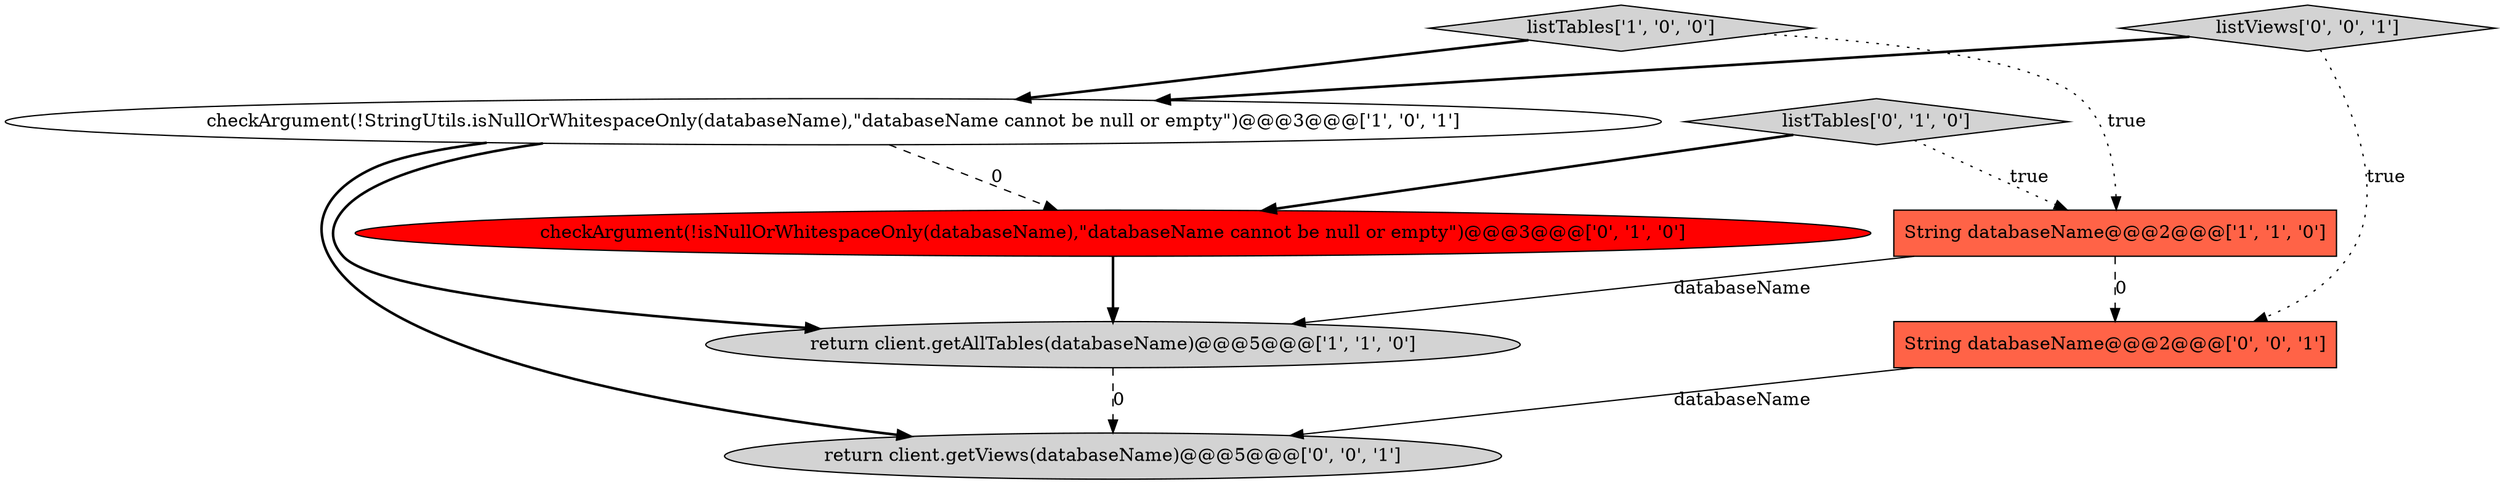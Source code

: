 digraph {
8 [style = filled, label = "return client.getViews(databaseName)@@@5@@@['0', '0', '1']", fillcolor = lightgray, shape = ellipse image = "AAA0AAABBB3BBB"];
1 [style = filled, label = "listTables['1', '0', '0']", fillcolor = lightgray, shape = diamond image = "AAA0AAABBB1BBB"];
4 [style = filled, label = "listTables['0', '1', '0']", fillcolor = lightgray, shape = diamond image = "AAA0AAABBB2BBB"];
0 [style = filled, label = "checkArgument(!StringUtils.isNullOrWhitespaceOnly(databaseName),\"databaseName cannot be null or empty\")@@@3@@@['1', '0', '1']", fillcolor = white, shape = ellipse image = "AAA0AAABBB1BBB"];
3 [style = filled, label = "return client.getAllTables(databaseName)@@@5@@@['1', '1', '0']", fillcolor = lightgray, shape = ellipse image = "AAA0AAABBB1BBB"];
2 [style = filled, label = "String databaseName@@@2@@@['1', '1', '0']", fillcolor = tomato, shape = box image = "AAA0AAABBB1BBB"];
6 [style = filled, label = "String databaseName@@@2@@@['0', '0', '1']", fillcolor = tomato, shape = box image = "AAA0AAABBB3BBB"];
7 [style = filled, label = "listViews['0', '0', '1']", fillcolor = lightgray, shape = diamond image = "AAA0AAABBB3BBB"];
5 [style = filled, label = "checkArgument(!isNullOrWhitespaceOnly(databaseName),\"databaseName cannot be null or empty\")@@@3@@@['0', '1', '0']", fillcolor = red, shape = ellipse image = "AAA1AAABBB2BBB"];
5->3 [style = bold, label=""];
0->3 [style = bold, label=""];
3->8 [style = dashed, label="0"];
7->6 [style = dotted, label="true"];
6->8 [style = solid, label="databaseName"];
7->0 [style = bold, label=""];
1->0 [style = bold, label=""];
1->2 [style = dotted, label="true"];
0->5 [style = dashed, label="0"];
2->6 [style = dashed, label="0"];
4->5 [style = bold, label=""];
4->2 [style = dotted, label="true"];
2->3 [style = solid, label="databaseName"];
0->8 [style = bold, label=""];
}
